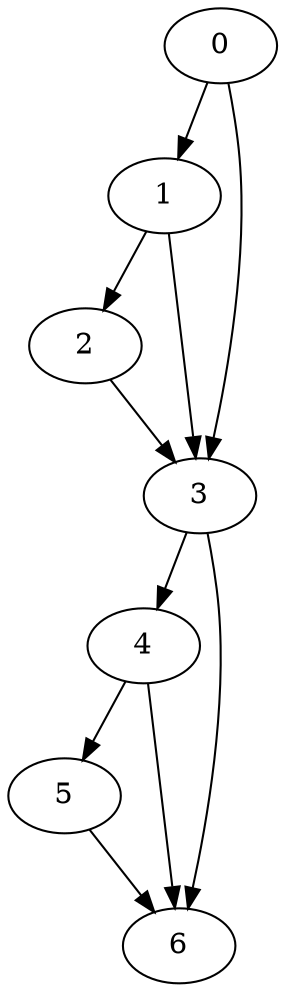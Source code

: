 digraph {
	0
	1
	2
	3
	4
	5
	6
	4 -> 5
	3 -> 6
	4 -> 6
	5 -> 6
	0 -> 1
	1 -> 2
	1 -> 3
	2 -> 3
	0 -> 3
	3 -> 4
}
